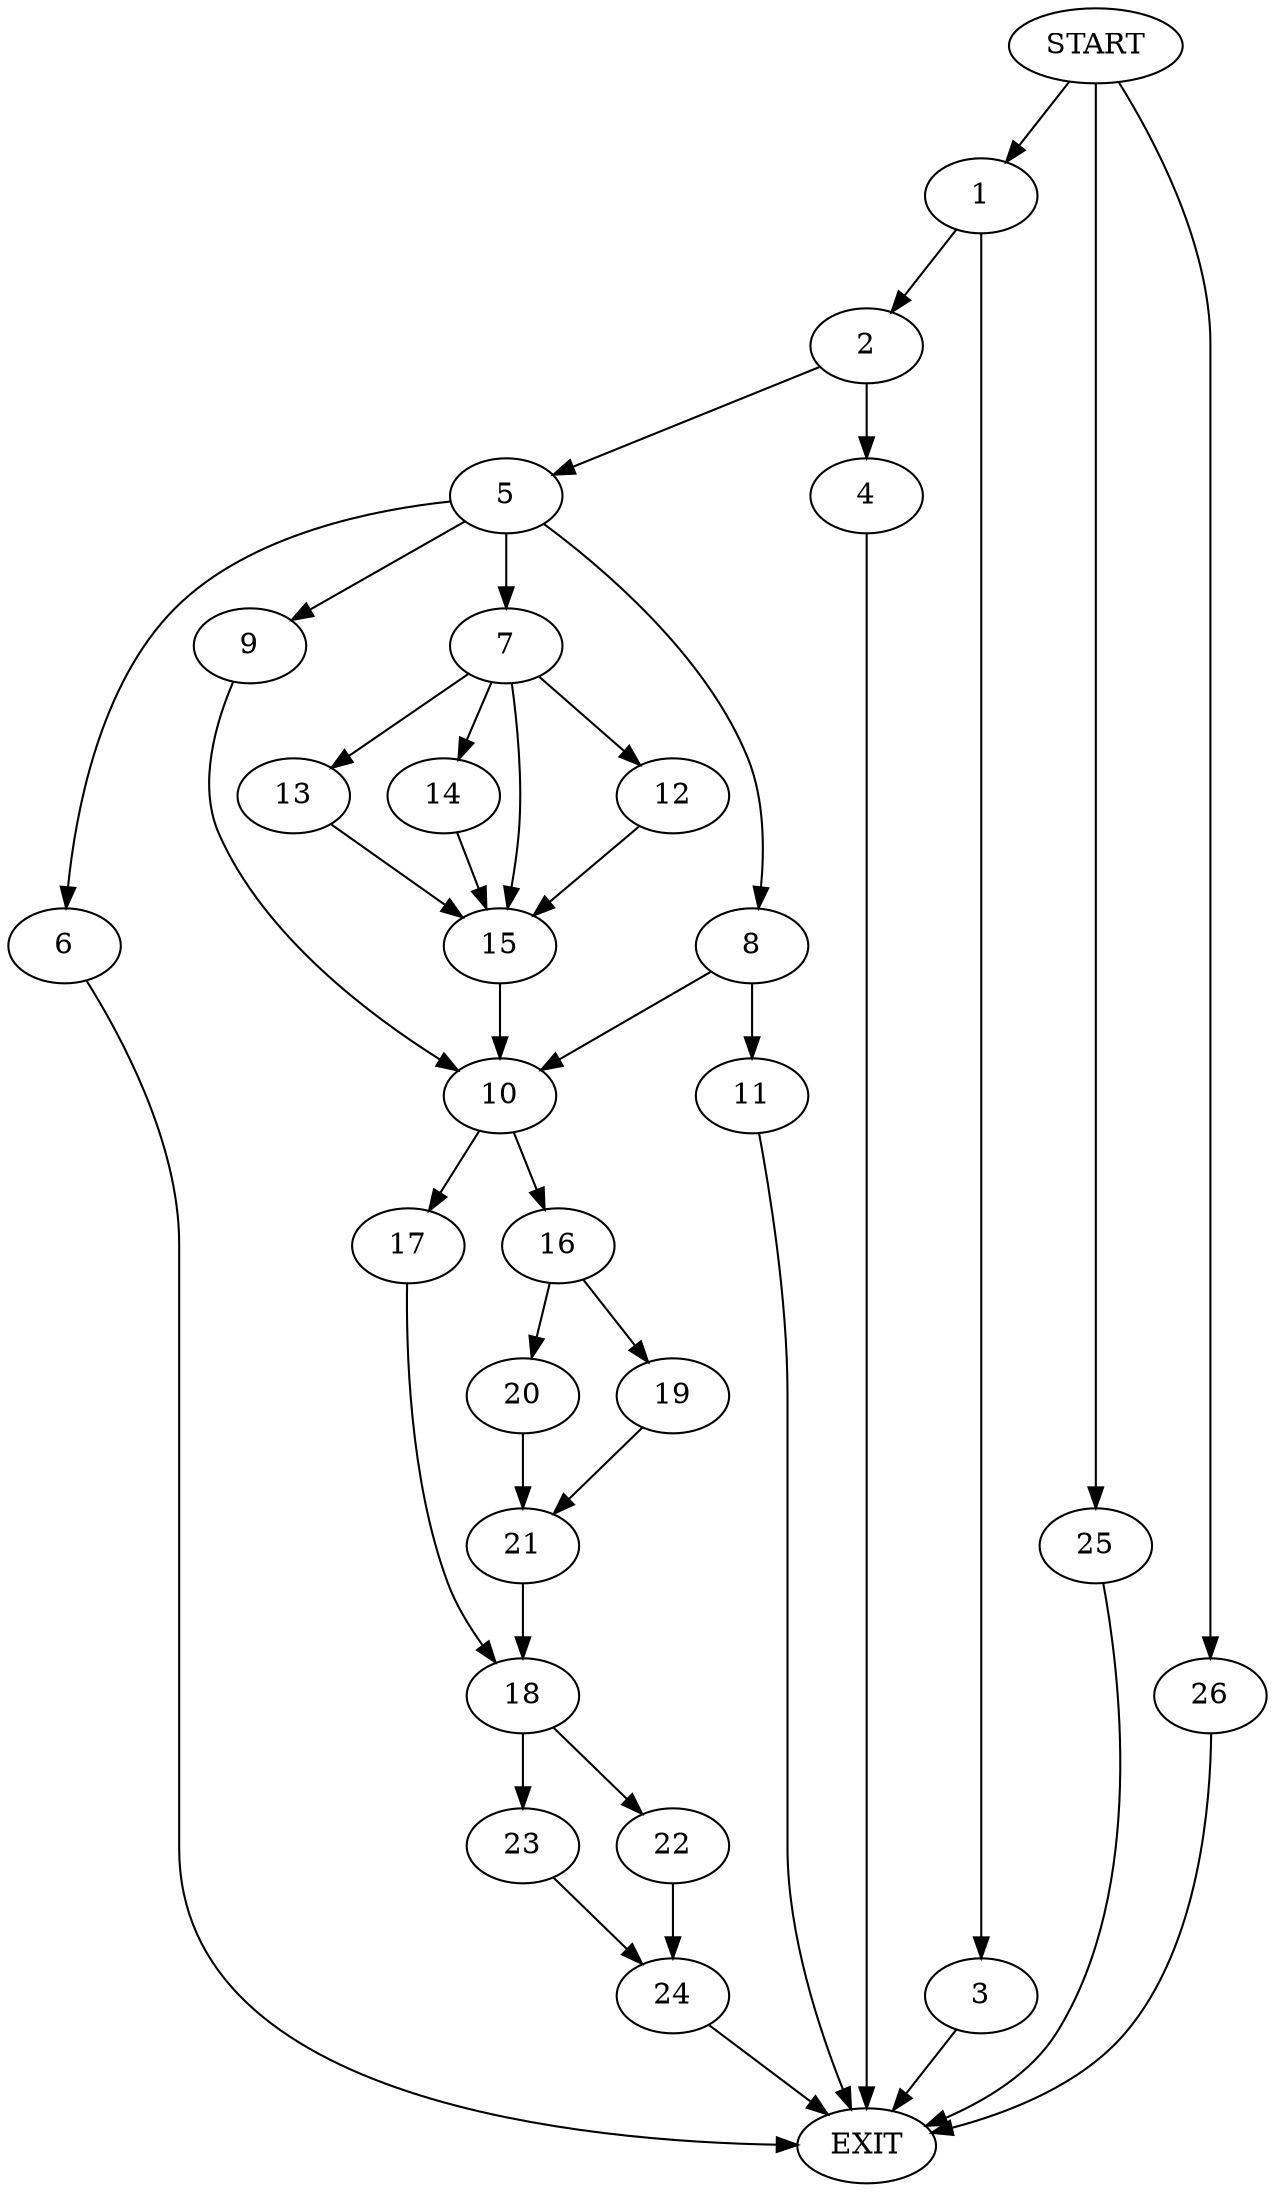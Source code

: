 digraph {
0 [label="START"]
27 [label="EXIT"]
0 -> 1
1 -> 2
1 -> 3
2 -> 4
2 -> 5
3 -> 27
4 -> 27
5 -> 6
5 -> 7
5 -> 8
5 -> 9
8 -> 10
8 -> 11
6 -> 27
7 -> 12
7 -> 13
7 -> 14
7 -> 15
9 -> 10
13 -> 15
12 -> 15
15 -> 10
14 -> 15
10 -> 16
10 -> 17
11 -> 27
17 -> 18
16 -> 19
16 -> 20
19 -> 21
20 -> 21
21 -> 18
18 -> 22
18 -> 23
23 -> 24
22 -> 24
24 -> 27
0 -> 25
25 -> 27
0 -> 26
26 -> 27
}

